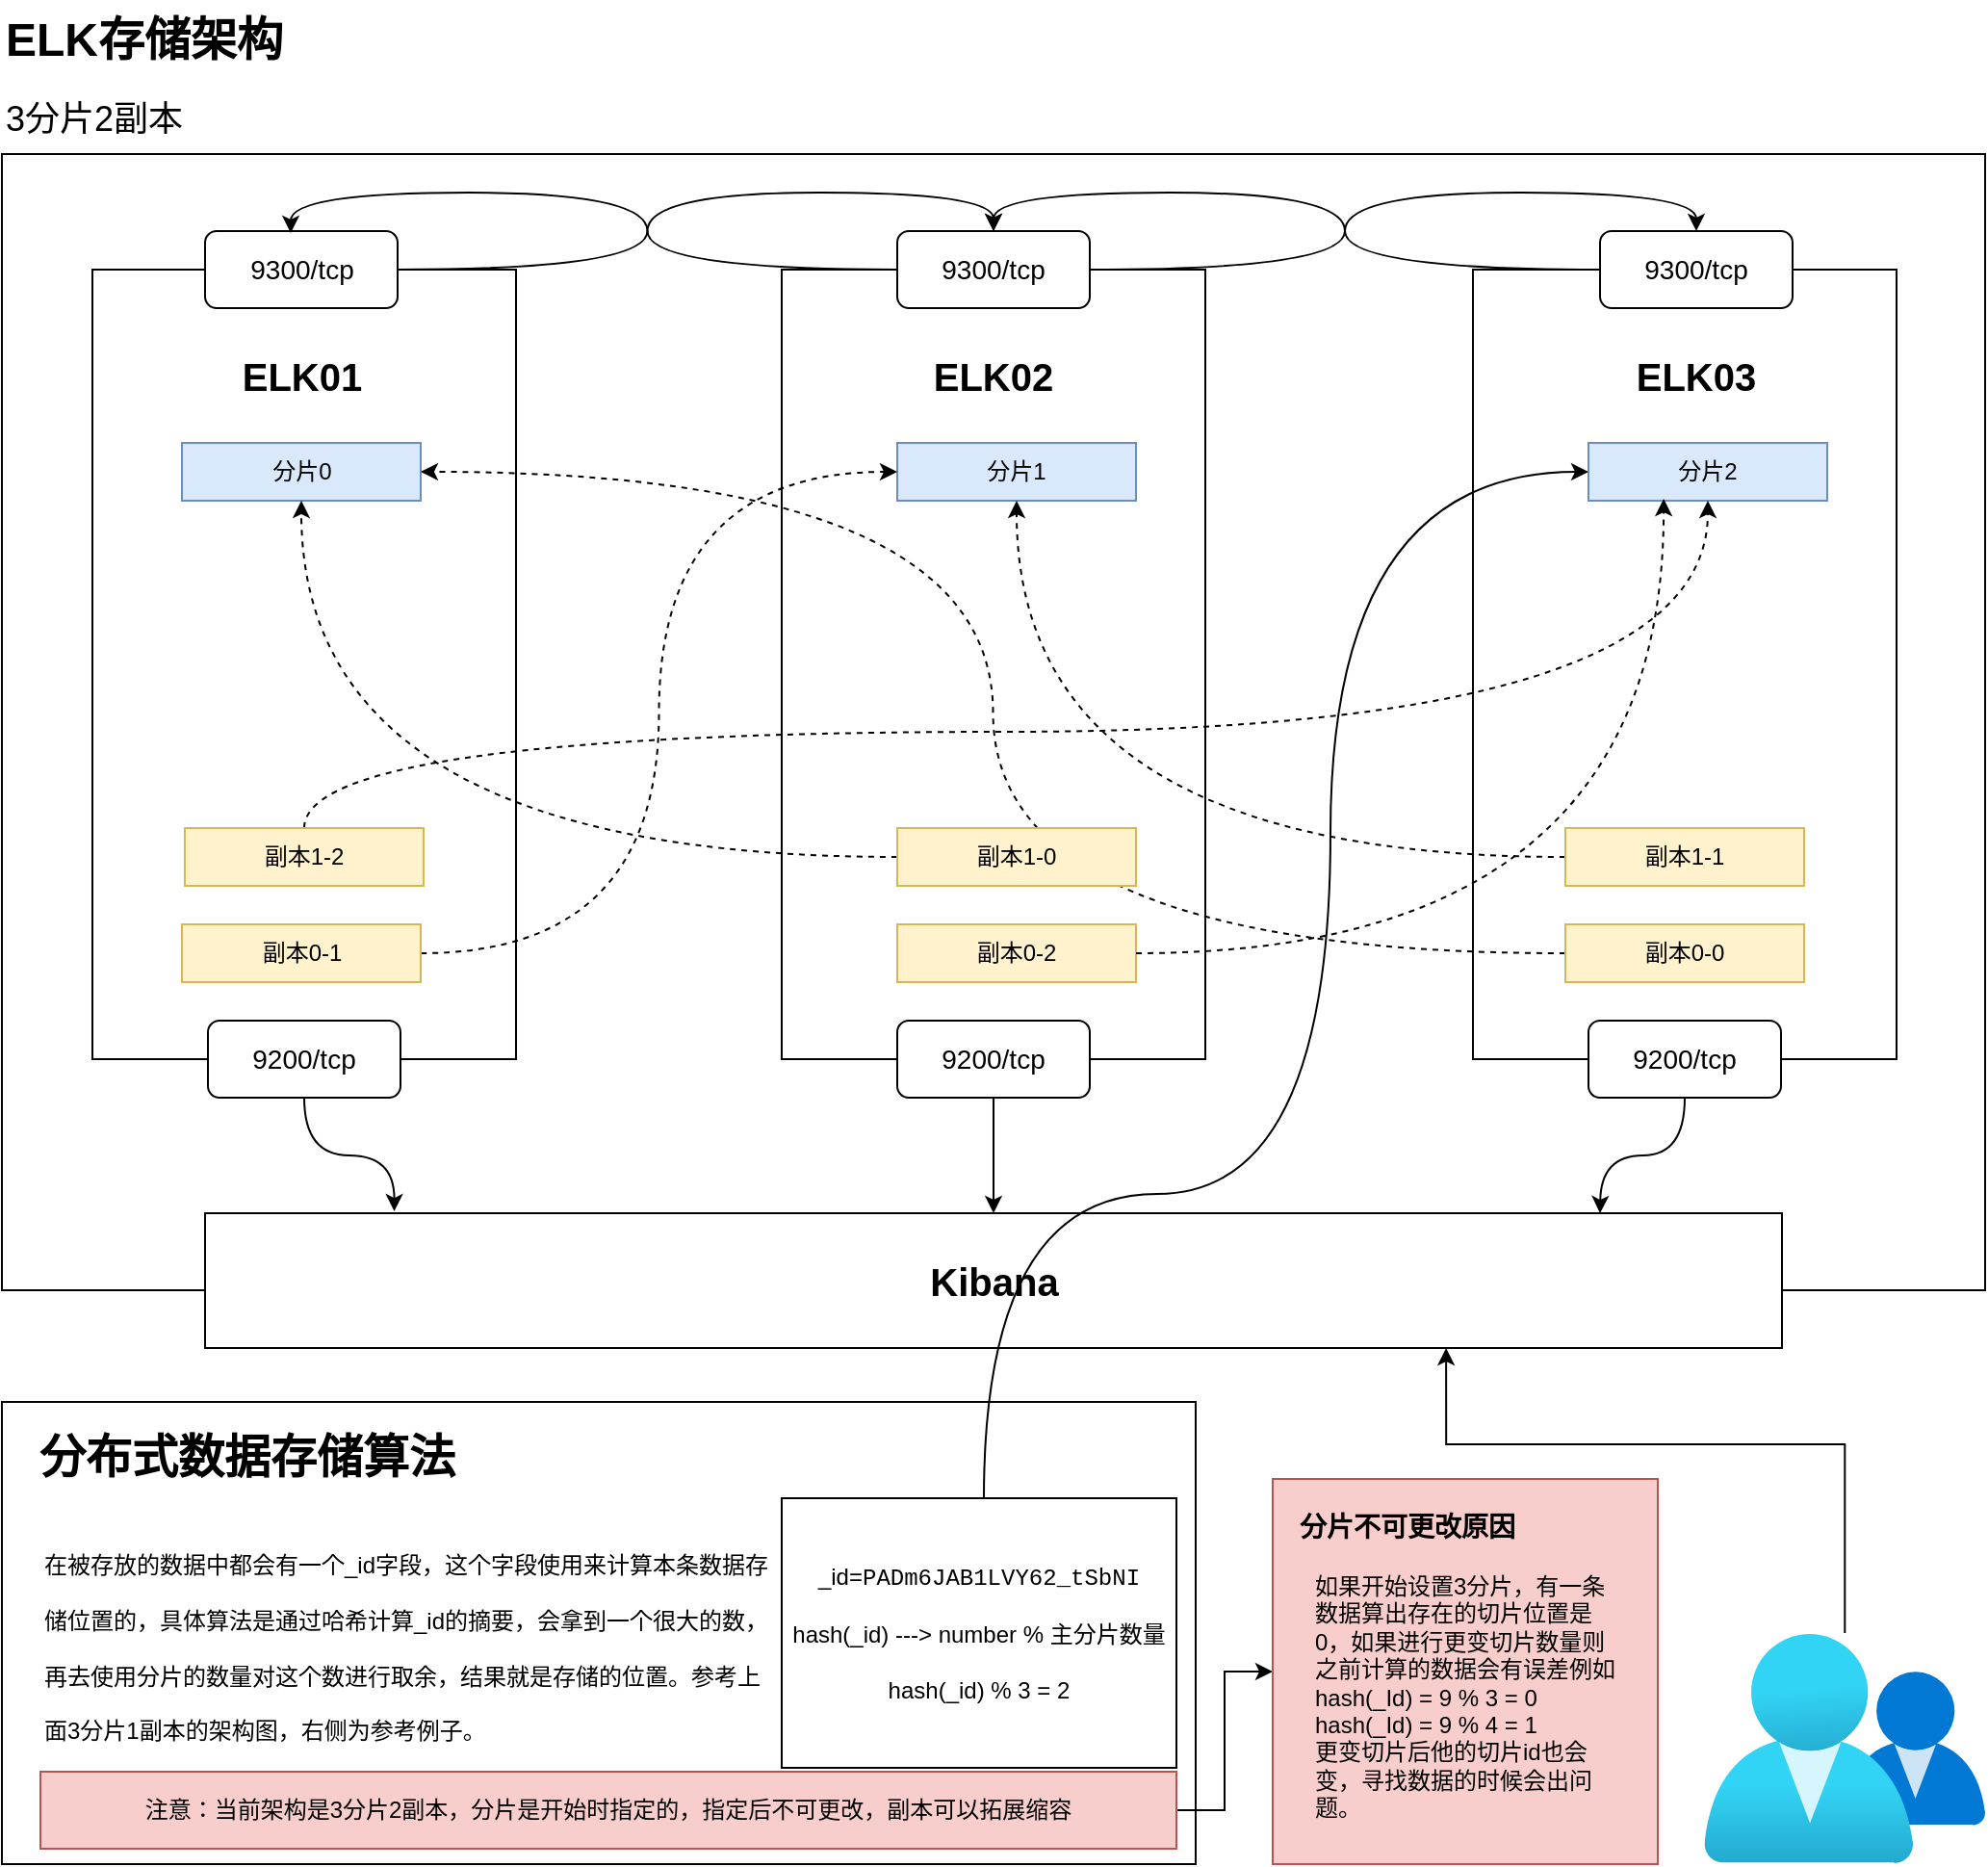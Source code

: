 <mxfile version="24.7.4">
  <diagram name="第 1 页" id="029q1-VEwSOVPz0OB3la">
    <mxGraphModel dx="2501" dy="1239" grid="1" gridSize="10" guides="1" tooltips="1" connect="1" arrows="1" fold="1" page="1" pageScale="1" pageWidth="827" pageHeight="1169" math="0" shadow="0">
      <root>
        <mxCell id="0" />
        <mxCell id="1" parent="0" />
        <mxCell id="WC-gbT3LFDN5c_wE5Nhx-22" value="" style="rounded=0;whiteSpace=wrap;html=1;" vertex="1" parent="1">
          <mxGeometry x="-360" y="160" width="1030" height="590" as="geometry" />
        </mxCell>
        <mxCell id="WC-gbT3LFDN5c_wE5Nhx-23" value="" style="rounded=0;whiteSpace=wrap;html=1;" vertex="1" parent="1">
          <mxGeometry x="-313" y="220" width="220" height="410" as="geometry" />
        </mxCell>
        <mxCell id="WC-gbT3LFDN5c_wE5Nhx-24" value="" style="rounded=0;whiteSpace=wrap;html=1;" vertex="1" parent="1">
          <mxGeometry x="45" y="220" width="220" height="410" as="geometry" />
        </mxCell>
        <mxCell id="WC-gbT3LFDN5c_wE5Nhx-25" value="" style="rounded=0;whiteSpace=wrap;html=1;" vertex="1" parent="1">
          <mxGeometry x="404" y="220" width="220" height="410" as="geometry" />
        </mxCell>
        <mxCell id="WC-gbT3LFDN5c_wE5Nhx-27" value="&lt;b&gt;&lt;font style=&quot;font-size: 20px;&quot;&gt;ELK01&lt;/font&gt;&lt;/b&gt;" style="text;html=1;align=center;verticalAlign=middle;whiteSpace=wrap;rounded=0;" vertex="1" parent="1">
          <mxGeometry x="-234.5" y="260" width="60" height="30" as="geometry" />
        </mxCell>
        <mxCell id="WC-gbT3LFDN5c_wE5Nhx-28" value="&lt;b&gt;&lt;font style=&quot;font-size: 20px;&quot;&gt;ELK02&lt;/font&gt;&lt;/b&gt;" style="text;html=1;align=center;verticalAlign=middle;whiteSpace=wrap;rounded=0;" vertex="1" parent="1">
          <mxGeometry x="125" y="260" width="60" height="30" as="geometry" />
        </mxCell>
        <mxCell id="WC-gbT3LFDN5c_wE5Nhx-29" value="&lt;b&gt;&lt;font style=&quot;font-size: 20px;&quot;&gt;ELK03&lt;/font&gt;&lt;/b&gt;" style="text;html=1;align=center;verticalAlign=middle;whiteSpace=wrap;rounded=0;" vertex="1" parent="1">
          <mxGeometry x="490" y="255" width="60" height="40" as="geometry" />
        </mxCell>
        <mxCell id="WC-gbT3LFDN5c_wE5Nhx-54" style="edgeStyle=orthogonalEdgeStyle;rounded=0;orthogonalLoop=1;jettySize=auto;html=1;entryX=0.5;entryY=0;entryDx=0;entryDy=0;curved=1;" edge="1" parent="1" source="WC-gbT3LFDN5c_wE5Nhx-30" target="WC-gbT3LFDN5c_wE5Nhx-32">
          <mxGeometry relative="1" as="geometry" />
        </mxCell>
        <mxCell id="WC-gbT3LFDN5c_wE5Nhx-30" value="&lt;font style=&quot;font-size: 14px;&quot;&gt;9300/tcp&lt;/font&gt;" style="rounded=1;whiteSpace=wrap;html=1;" vertex="1" parent="1">
          <mxGeometry x="-254.5" y="200" width="100" height="40" as="geometry" />
        </mxCell>
        <mxCell id="WC-gbT3LFDN5c_wE5Nhx-57" style="edgeStyle=orthogonalEdgeStyle;rounded=0;orthogonalLoop=1;jettySize=auto;html=1;entryX=0.5;entryY=0;entryDx=0;entryDy=0;curved=1;" edge="1" parent="1" source="WC-gbT3LFDN5c_wE5Nhx-32" target="WC-gbT3LFDN5c_wE5Nhx-33">
          <mxGeometry relative="1" as="geometry" />
        </mxCell>
        <mxCell id="WC-gbT3LFDN5c_wE5Nhx-32" value="&lt;font style=&quot;font-size: 14px;&quot;&gt;9300/tcp&lt;/font&gt;" style="rounded=1;whiteSpace=wrap;html=1;" vertex="1" parent="1">
          <mxGeometry x="105" y="200" width="100" height="40" as="geometry" />
        </mxCell>
        <mxCell id="WC-gbT3LFDN5c_wE5Nhx-55" style="edgeStyle=orthogonalEdgeStyle;rounded=0;orthogonalLoop=1;jettySize=auto;html=1;entryX=0.5;entryY=0;entryDx=0;entryDy=0;curved=1;" edge="1" parent="1" source="WC-gbT3LFDN5c_wE5Nhx-33" target="WC-gbT3LFDN5c_wE5Nhx-32">
          <mxGeometry relative="1" as="geometry" />
        </mxCell>
        <mxCell id="WC-gbT3LFDN5c_wE5Nhx-33" value="&lt;font style=&quot;font-size: 14px;&quot;&gt;9300/tcp&lt;/font&gt;" style="rounded=1;whiteSpace=wrap;html=1;" vertex="1" parent="1">
          <mxGeometry x="470" y="200" width="100" height="40" as="geometry" />
        </mxCell>
        <mxCell id="WC-gbT3LFDN5c_wE5Nhx-37" value="&lt;font style=&quot;font-size: 14px;&quot;&gt;9200/tcp&lt;/font&gt;" style="rounded=1;whiteSpace=wrap;html=1;" vertex="1" parent="1">
          <mxGeometry x="-253" y="610" width="100" height="40" as="geometry" />
        </mxCell>
        <mxCell id="WC-gbT3LFDN5c_wE5Nhx-43" style="edgeStyle=orthogonalEdgeStyle;rounded=0;orthogonalLoop=1;jettySize=auto;html=1;entryX=0.5;entryY=0;entryDx=0;entryDy=0;strokeColor=default;curved=1;" edge="1" parent="1" source="WC-gbT3LFDN5c_wE5Nhx-38" target="WC-gbT3LFDN5c_wE5Nhx-40">
          <mxGeometry relative="1" as="geometry" />
        </mxCell>
        <mxCell id="WC-gbT3LFDN5c_wE5Nhx-38" value="&lt;font style=&quot;font-size: 14px;&quot;&gt;9200/tcp&lt;/font&gt;" style="rounded=1;whiteSpace=wrap;html=1;" vertex="1" parent="1">
          <mxGeometry x="105" y="610" width="100" height="40" as="geometry" />
        </mxCell>
        <mxCell id="WC-gbT3LFDN5c_wE5Nhx-40" value="&lt;b&gt;&lt;font style=&quot;font-size: 20px;&quot;&gt;Kibana&lt;/font&gt;&lt;/b&gt;" style="rounded=0;whiteSpace=wrap;html=1;" vertex="1" parent="1">
          <mxGeometry x="-254.5" y="710" width="819" height="70" as="geometry" />
        </mxCell>
        <mxCell id="WC-gbT3LFDN5c_wE5Nhx-44" style="edgeStyle=orthogonalEdgeStyle;rounded=0;orthogonalLoop=1;jettySize=auto;html=1;curved=1;" edge="1" parent="1" source="WC-gbT3LFDN5c_wE5Nhx-39">
          <mxGeometry relative="1" as="geometry">
            <mxPoint x="470" y="710" as="targetPoint" />
          </mxGeometry>
        </mxCell>
        <mxCell id="WC-gbT3LFDN5c_wE5Nhx-45" style="edgeStyle=orthogonalEdgeStyle;rounded=0;orthogonalLoop=1;jettySize=auto;html=1;entryX=0.12;entryY=-0.014;entryDx=0;entryDy=0;entryPerimeter=0;curved=1;" edge="1" parent="1" source="WC-gbT3LFDN5c_wE5Nhx-37" target="WC-gbT3LFDN5c_wE5Nhx-40">
          <mxGeometry relative="1" as="geometry" />
        </mxCell>
        <mxCell id="WC-gbT3LFDN5c_wE5Nhx-48" value="" style="image;aspect=fixed;html=1;points=[];align=center;fontSize=12;image=img/lib/azure2/identity/Groups.svg;" vertex="1" parent="1">
          <mxGeometry x="524.28" y="928" width="145.72" height="120" as="geometry" />
        </mxCell>
        <mxCell id="WC-gbT3LFDN5c_wE5Nhx-56" style="edgeStyle=orthogonalEdgeStyle;rounded=0;orthogonalLoop=1;jettySize=auto;html=1;entryX=0.445;entryY=0.025;entryDx=0;entryDy=0;entryPerimeter=0;curved=1;" edge="1" parent="1" source="WC-gbT3LFDN5c_wE5Nhx-32" target="WC-gbT3LFDN5c_wE5Nhx-30">
          <mxGeometry relative="1" as="geometry" />
        </mxCell>
        <mxCell id="WC-gbT3LFDN5c_wE5Nhx-58" value="&lt;h1 style=&quot;margin-top: 0px;&quot;&gt;ELK存储架构&lt;/h1&gt;&lt;div&gt;&lt;font style=&quot;font-size: 18px;&quot;&gt;3分片2副本&lt;/font&gt;&lt;/div&gt;" style="text;html=1;whiteSpace=wrap;overflow=hidden;rounded=0;" vertex="1" parent="1">
          <mxGeometry x="-360" y="80" width="160" height="70" as="geometry" />
        </mxCell>
        <mxCell id="WC-gbT3LFDN5c_wE5Nhx-59" value="&lt;div&gt;&lt;span style=&quot;font-family: &amp;quot;Roboto Mono&amp;quot;, Consolas, Menlo, Courier, monospace; text-align: start; white-space-collapse: preserve; background-color: rgb(255, 255, 255);&quot;&gt;&lt;br&gt;&lt;/span&gt;&lt;/div&gt;" style="rounded=0;whiteSpace=wrap;html=1;" vertex="1" parent="1">
          <mxGeometry x="-360" y="808" width="620" height="240" as="geometry" />
        </mxCell>
        <mxCell id="WC-gbT3LFDN5c_wE5Nhx-60" value="&lt;h1 style=&quot;text-align: left; margin-top: 0px;&quot;&gt;分布式数据存储算法&lt;/h1&gt;" style="text;html=1;align=center;verticalAlign=middle;whiteSpace=wrap;rounded=0;" vertex="1" parent="1">
          <mxGeometry x="-360" y="820" width="254.5" height="50" as="geometry" />
        </mxCell>
        <mxCell id="WC-gbT3LFDN5c_wE5Nhx-64" style="edgeStyle=orthogonalEdgeStyle;rounded=0;orthogonalLoop=1;jettySize=auto;html=1;entryX=0.787;entryY=1;entryDx=0;entryDy=0;entryPerimeter=0;" edge="1" parent="1" source="WC-gbT3LFDN5c_wE5Nhx-48" target="WC-gbT3LFDN5c_wE5Nhx-40">
          <mxGeometry relative="1" as="geometry">
            <Array as="points">
              <mxPoint x="597" y="830" />
              <mxPoint x="390" y="830" />
            </Array>
          </mxGeometry>
        </mxCell>
        <mxCell id="WC-gbT3LFDN5c_wE5Nhx-66" value="分片0" style="rounded=0;whiteSpace=wrap;html=1;fillColor=#dae8fc;strokeColor=#6c8ebf;" vertex="1" parent="1">
          <mxGeometry x="-266.5" y="310" width="124" height="30" as="geometry" />
        </mxCell>
        <mxCell id="WC-gbT3LFDN5c_wE5Nhx-67" value="分片1" style="rounded=0;whiteSpace=wrap;html=1;fillColor=#dae8fc;strokeColor=#6c8ebf;" vertex="1" parent="1">
          <mxGeometry x="105" y="310" width="124" height="30" as="geometry" />
        </mxCell>
        <mxCell id="WC-gbT3LFDN5c_wE5Nhx-68" value="分片2" style="rounded=0;whiteSpace=wrap;html=1;fillColor=#dae8fc;strokeColor=#6c8ebf;" vertex="1" parent="1">
          <mxGeometry x="464" y="310" width="124" height="30" as="geometry" />
        </mxCell>
        <mxCell id="WC-gbT3LFDN5c_wE5Nhx-80" style="edgeStyle=orthogonalEdgeStyle;rounded=0;orthogonalLoop=1;jettySize=auto;html=1;curved=1;" edge="1" parent="1" source="WC-gbT3LFDN5c_wE5Nhx-70" target="WC-gbT3LFDN5c_wE5Nhx-68">
          <mxGeometry relative="1" as="geometry">
            <Array as="points">
              <mxPoint x="150" y="700" />
              <mxPoint x="330" y="700" />
              <mxPoint x="330" y="325" />
            </Array>
          </mxGeometry>
        </mxCell>
        <mxCell id="WC-gbT3LFDN5c_wE5Nhx-70" value="_id=&lt;span style=&quot;white-space-collapse: preserve; font-family: &amp;quot;Roboto Mono&amp;quot;, Consolas, Menlo, Courier, monospace; text-align: start; background-color: rgb(255, 255, 255);&quot;&gt;PADm6JAB1LVY62_tSbNI&lt;/span&gt;&lt;div&gt;&lt;br&gt;&lt;/div&gt;&lt;div&gt;hash(_id) ---&amp;gt; number % 主分片数量&lt;/div&gt;&lt;div&gt;&lt;br&gt;&lt;/div&gt;&lt;div&gt;hash(_id) % 3 = 2&lt;/div&gt;" style="rounded=0;whiteSpace=wrap;html=1;" vertex="1" parent="1">
          <mxGeometry x="45" y="858" width="205" height="140" as="geometry" />
        </mxCell>
        <mxCell id="WC-gbT3LFDN5c_wE5Nhx-72" value="&lt;h1 style=&quot;margin-top: 0px;&quot;&gt;&lt;span style=&quot;font-size: 12px; font-weight: 400;&quot;&gt;在被存放的数据中都会有一个_id字段，这个字段使用来计算本条数据存储位置的，具体算法是通过哈希计算_id的摘要，会拿到一个很大的数，再去使用分片的数量对这个数进行取余，结果就是存储的位置。参考上面3分片1副本的架构图，右侧为参考例子。&lt;/span&gt;&lt;/h1&gt;" style="text;html=1;whiteSpace=wrap;overflow=hidden;rounded=0;" vertex="1" parent="1">
          <mxGeometry x="-340" y="868" width="380" height="120" as="geometry" />
        </mxCell>
        <mxCell id="WC-gbT3LFDN5c_wE5Nhx-39" value="&lt;font style=&quot;font-size: 14px;&quot;&gt;9200/tcp&lt;/font&gt;" style="rounded=1;whiteSpace=wrap;html=1;" vertex="1" parent="1">
          <mxGeometry x="464" y="610" width="100" height="40" as="geometry" />
        </mxCell>
        <mxCell id="WC-gbT3LFDN5c_wE5Nhx-97" style="edgeStyle=orthogonalEdgeStyle;rounded=0;orthogonalLoop=1;jettySize=auto;html=1;entryX=0;entryY=0.5;entryDx=0;entryDy=0;dashed=1;curved=1;" edge="1" parent="1" source="WC-gbT3LFDN5c_wE5Nhx-81" target="WC-gbT3LFDN5c_wE5Nhx-67">
          <mxGeometry relative="1" as="geometry" />
        </mxCell>
        <mxCell id="WC-gbT3LFDN5c_wE5Nhx-81" value="副本0-1" style="rounded=0;whiteSpace=wrap;html=1;fillColor=#fff2cc;strokeColor=#d6b656;" vertex="1" parent="1">
          <mxGeometry x="-266.5" y="560" width="124" height="30" as="geometry" />
        </mxCell>
        <mxCell id="WC-gbT3LFDN5c_wE5Nhx-83" value="副本0-2" style="rounded=0;whiteSpace=wrap;html=1;fillColor=#fff2cc;strokeColor=#d6b656;" vertex="1" parent="1">
          <mxGeometry x="105" y="560" width="124" height="30" as="geometry" />
        </mxCell>
        <mxCell id="WC-gbT3LFDN5c_wE5Nhx-99" style="edgeStyle=orthogonalEdgeStyle;rounded=0;orthogonalLoop=1;jettySize=auto;html=1;entryX=1;entryY=0.5;entryDx=0;entryDy=0;dashed=1;curved=1;" edge="1" parent="1" source="WC-gbT3LFDN5c_wE5Nhx-84" target="WC-gbT3LFDN5c_wE5Nhx-66">
          <mxGeometry relative="1" as="geometry" />
        </mxCell>
        <mxCell id="WC-gbT3LFDN5c_wE5Nhx-84" value="副本0-0" style="rounded=0;whiteSpace=wrap;html=1;fillColor=#fff2cc;strokeColor=#d6b656;" vertex="1" parent="1">
          <mxGeometry x="452" y="560" width="124" height="30" as="geometry" />
        </mxCell>
        <mxCell id="WC-gbT3LFDN5c_wE5Nhx-93" style="edgeStyle=orthogonalEdgeStyle;rounded=0;orthogonalLoop=1;jettySize=auto;html=1;curved=1;dashed=1;" edge="1" parent="1" source="WC-gbT3LFDN5c_wE5Nhx-87" target="WC-gbT3LFDN5c_wE5Nhx-68">
          <mxGeometry relative="1" as="geometry">
            <Array as="points">
              <mxPoint x="-203" y="460" />
              <mxPoint x="526" y="460" />
            </Array>
          </mxGeometry>
        </mxCell>
        <mxCell id="WC-gbT3LFDN5c_wE5Nhx-87" value="副本1-2" style="rounded=0;whiteSpace=wrap;html=1;fillColor=#fff2cc;strokeColor=#d6b656;" vertex="1" parent="1">
          <mxGeometry x="-265" y="510" width="124" height="30" as="geometry" />
        </mxCell>
        <mxCell id="WC-gbT3LFDN5c_wE5Nhx-91" style="edgeStyle=orthogonalEdgeStyle;rounded=0;orthogonalLoop=1;jettySize=auto;html=1;entryX=0.5;entryY=1;entryDx=0;entryDy=0;curved=1;dashed=1;" edge="1" parent="1" source="WC-gbT3LFDN5c_wE5Nhx-88" target="WC-gbT3LFDN5c_wE5Nhx-66">
          <mxGeometry relative="1" as="geometry" />
        </mxCell>
        <mxCell id="WC-gbT3LFDN5c_wE5Nhx-88" value="副本1-0" style="rounded=0;whiteSpace=wrap;html=1;fillColor=#fff2cc;strokeColor=#d6b656;" vertex="1" parent="1">
          <mxGeometry x="105" y="510" width="124" height="30" as="geometry" />
        </mxCell>
        <mxCell id="WC-gbT3LFDN5c_wE5Nhx-90" style="edgeStyle=orthogonalEdgeStyle;rounded=0;orthogonalLoop=1;jettySize=auto;html=1;entryX=0.5;entryY=1;entryDx=0;entryDy=0;curved=1;dashed=1;" edge="1" parent="1" source="WC-gbT3LFDN5c_wE5Nhx-89" target="WC-gbT3LFDN5c_wE5Nhx-67">
          <mxGeometry relative="1" as="geometry" />
        </mxCell>
        <mxCell id="WC-gbT3LFDN5c_wE5Nhx-89" value="副本1-1" style="rounded=0;whiteSpace=wrap;html=1;fillColor=#fff2cc;strokeColor=#d6b656;" vertex="1" parent="1">
          <mxGeometry x="452" y="510" width="124" height="30" as="geometry" />
        </mxCell>
        <mxCell id="WC-gbT3LFDN5c_wE5Nhx-98" style="edgeStyle=orthogonalEdgeStyle;rounded=0;orthogonalLoop=1;jettySize=auto;html=1;entryX=0.315;entryY=0.967;entryDx=0;entryDy=0;entryPerimeter=0;dashed=1;curved=1;" edge="1" parent="1" source="WC-gbT3LFDN5c_wE5Nhx-83" target="WC-gbT3LFDN5c_wE5Nhx-68">
          <mxGeometry relative="1" as="geometry" />
        </mxCell>
        <mxCell id="WC-gbT3LFDN5c_wE5Nhx-102" style="edgeStyle=orthogonalEdgeStyle;rounded=0;orthogonalLoop=1;jettySize=auto;html=1;" edge="1" parent="1" source="WC-gbT3LFDN5c_wE5Nhx-100" target="WC-gbT3LFDN5c_wE5Nhx-101">
          <mxGeometry relative="1" as="geometry" />
        </mxCell>
        <mxCell id="WC-gbT3LFDN5c_wE5Nhx-100" value="注意：当前架构是3分片2副本，分片是开始时指定的，指定后不可更改，副本可以拓展缩容" style="rounded=0;whiteSpace=wrap;html=1;fillColor=#f8cecc;strokeColor=#b85450;" vertex="1" parent="1">
          <mxGeometry x="-340" y="1000" width="590" height="40" as="geometry" />
        </mxCell>
        <mxCell id="WC-gbT3LFDN5c_wE5Nhx-101" value="" style="rounded=0;whiteSpace=wrap;html=1;fillColor=#f8cecc;strokeColor=#b85450;" vertex="1" parent="1">
          <mxGeometry x="300" y="848" width="200" height="200" as="geometry" />
        </mxCell>
        <mxCell id="WC-gbT3LFDN5c_wE5Nhx-103" value="&lt;b&gt;&lt;font style=&quot;font-size: 14px;&quot;&gt;分片不可更改原因&lt;/font&gt;&lt;/b&gt;" style="text;html=1;align=center;verticalAlign=middle;whiteSpace=wrap;rounded=0;" vertex="1" parent="1">
          <mxGeometry x="310" y="858" width="120" height="30" as="geometry" />
        </mxCell>
        <mxCell id="WC-gbT3LFDN5c_wE5Nhx-104" value="如果开始设置3分片，有一条数据算出存在的切片位置是0，如果进行更变切片数量则之前计算的数据会有误差例如&lt;div&gt;hash(_Id) = 9 % 3 = 0&lt;/div&gt;&lt;div&gt;&lt;div&gt;hash(_Id) = 9 % 4 = 1&lt;/div&gt;&lt;div&gt;更变切片后他的切片id也会变，寻找数据的时候会出问题。&lt;/div&gt;&lt;div&gt;&lt;br&gt;&lt;/div&gt;&lt;/div&gt;" style="text;html=1;whiteSpace=wrap;overflow=hidden;rounded=0;" vertex="1" parent="1">
          <mxGeometry x="320" y="890" width="160" height="140" as="geometry" />
        </mxCell>
      </root>
    </mxGraphModel>
  </diagram>
</mxfile>
